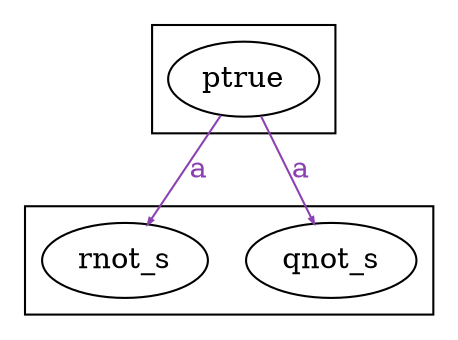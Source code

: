 digraph G {
  edge[arrowsize=0.3];

  subgraph cluster_true {
    ptrue;
  }

  subgraph cluster_not_s {
    rnot_s;
    qnot_s;
  }

  edge[
    label="a",
    color="#8b41b1",
    fontcolor="#8b41b1",
  ];
  ptrue -> rnot_s;
  ptrue -> qnot_s;
}

